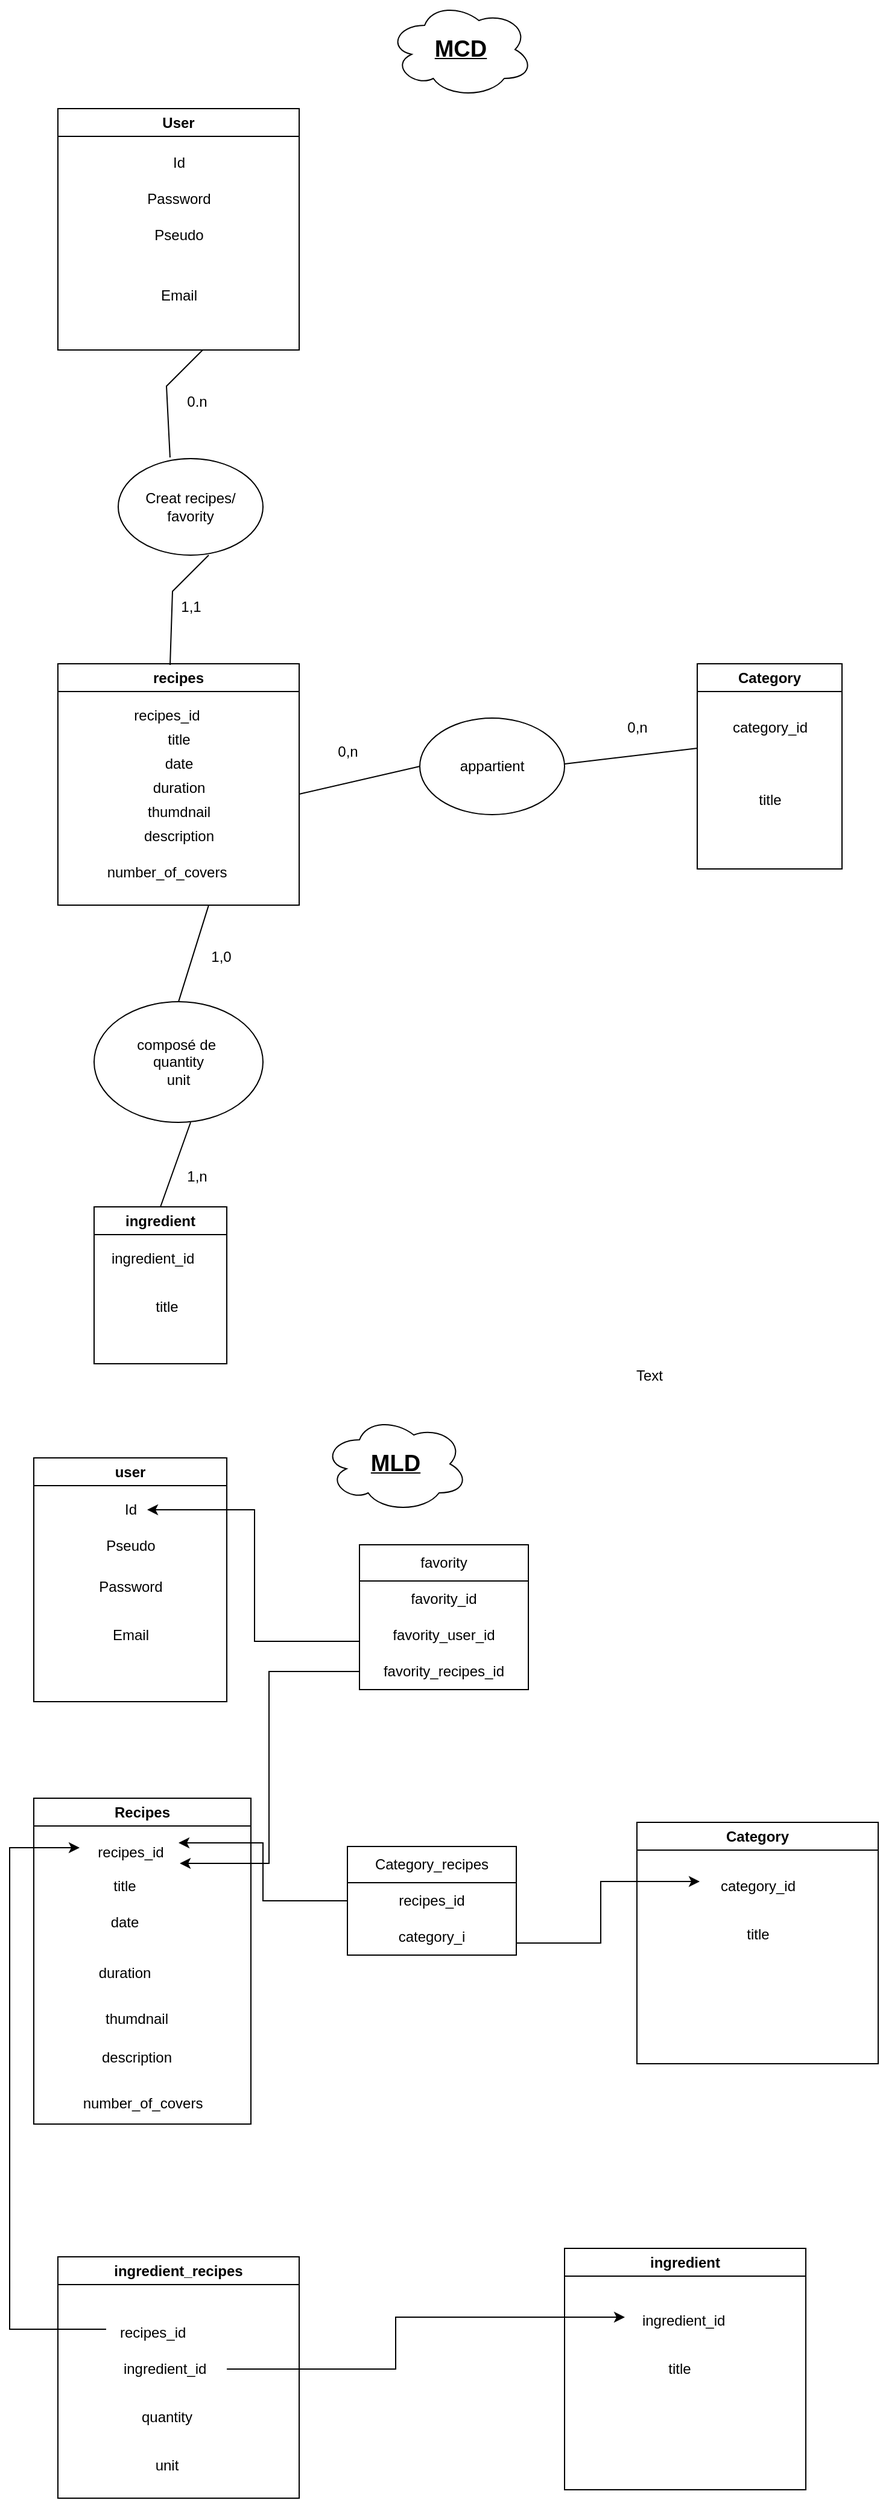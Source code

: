 <mxfile version="21.2.1" type="github">
  <diagram name="Page-1" id="wj9166zeu8E6wCw7k_po">
    <mxGraphModel dx="880" dy="1645" grid="1" gridSize="10" guides="1" tooltips="1" connect="1" arrows="1" fold="1" page="1" pageScale="1" pageWidth="827" pageHeight="1169" math="0" shadow="0">
      <root>
        <mxCell id="0" />
        <mxCell id="1" parent="0" />
        <mxCell id="bdfGBAIHHRgrsFEkhaWC-1" value="user" style="swimlane;whiteSpace=wrap;html=1;" vertex="1" parent="1">
          <mxGeometry x="60" y="38" width="160" height="202" as="geometry" />
        </mxCell>
        <mxCell id="bdfGBAIHHRgrsFEkhaWC-3" value="Pseudo" style="text;html=1;align=center;verticalAlign=middle;resizable=0;points=[];autosize=1;strokeColor=none;fillColor=none;" vertex="1" parent="bdfGBAIHHRgrsFEkhaWC-1">
          <mxGeometry x="50" y="58" width="60" height="30" as="geometry" />
        </mxCell>
        <mxCell id="bdfGBAIHHRgrsFEkhaWC-6" value="Password" style="text;html=1;align=center;verticalAlign=middle;resizable=0;points=[];autosize=1;strokeColor=none;fillColor=none;" vertex="1" parent="bdfGBAIHHRgrsFEkhaWC-1">
          <mxGeometry x="40" y="92" width="80" height="30" as="geometry" />
        </mxCell>
        <mxCell id="bdfGBAIHHRgrsFEkhaWC-2" value="Id" style="text;html=1;align=center;verticalAlign=middle;resizable=0;points=[];autosize=1;strokeColor=none;fillColor=none;" vertex="1" parent="bdfGBAIHHRgrsFEkhaWC-1">
          <mxGeometry x="65" y="28" width="30" height="30" as="geometry" />
        </mxCell>
        <mxCell id="bdfGBAIHHRgrsFEkhaWC-7" value="Email" style="text;html=1;align=center;verticalAlign=middle;resizable=0;points=[];autosize=1;strokeColor=none;fillColor=none;" vertex="1" parent="bdfGBAIHHRgrsFEkhaWC-1">
          <mxGeometry x="55" y="132" width="50" height="30" as="geometry" />
        </mxCell>
        <mxCell id="bdfGBAIHHRgrsFEkhaWC-8" value="Recipes" style="swimlane;whiteSpace=wrap;html=1;" vertex="1" parent="1">
          <mxGeometry x="60" y="320" width="180" height="270" as="geometry" />
        </mxCell>
        <mxCell id="bdfGBAIHHRgrsFEkhaWC-9" value="recipes_id" style="text;html=1;align=center;verticalAlign=middle;resizable=0;points=[];autosize=1;strokeColor=none;fillColor=none;" vertex="1" parent="bdfGBAIHHRgrsFEkhaWC-8">
          <mxGeometry x="40" y="30" width="80" height="30" as="geometry" />
        </mxCell>
        <mxCell id="bdfGBAIHHRgrsFEkhaWC-12" value="title" style="text;html=1;align=center;verticalAlign=middle;resizable=0;points=[];autosize=1;strokeColor=none;fillColor=none;" vertex="1" parent="bdfGBAIHHRgrsFEkhaWC-8">
          <mxGeometry x="55" y="58" width="40" height="30" as="geometry" />
        </mxCell>
        <mxCell id="bdfGBAIHHRgrsFEkhaWC-19" value="thumdnail" style="text;html=1;align=center;verticalAlign=middle;resizable=0;points=[];autosize=1;strokeColor=none;fillColor=none;" vertex="1" parent="bdfGBAIHHRgrsFEkhaWC-8">
          <mxGeometry x="45" y="168" width="80" height="30" as="geometry" />
        </mxCell>
        <mxCell id="bdfGBAIHHRgrsFEkhaWC-15" value="description" style="text;html=1;align=center;verticalAlign=middle;resizable=0;points=[];autosize=1;strokeColor=none;fillColor=none;" vertex="1" parent="bdfGBAIHHRgrsFEkhaWC-8">
          <mxGeometry x="45" y="200" width="80" height="30" as="geometry" />
        </mxCell>
        <mxCell id="bdfGBAIHHRgrsFEkhaWC-13" value="date" style="text;html=1;align=center;verticalAlign=middle;resizable=0;points=[];autosize=1;strokeColor=none;fillColor=none;" vertex="1" parent="bdfGBAIHHRgrsFEkhaWC-8">
          <mxGeometry x="50" y="88" width="50" height="30" as="geometry" />
        </mxCell>
        <mxCell id="bdfGBAIHHRgrsFEkhaWC-14" value="duration" style="text;html=1;align=center;verticalAlign=middle;resizable=0;points=[];autosize=1;strokeColor=none;fillColor=none;" vertex="1" parent="bdfGBAIHHRgrsFEkhaWC-8">
          <mxGeometry x="40" y="130" width="70" height="30" as="geometry" />
        </mxCell>
        <mxCell id="bdfGBAIHHRgrsFEkhaWC-20" value="number_of_covers" style="text;html=1;align=center;verticalAlign=middle;resizable=0;points=[];autosize=1;strokeColor=none;fillColor=none;" vertex="1" parent="1">
          <mxGeometry x="90" y="558" width="120" height="30" as="geometry" />
        </mxCell>
        <mxCell id="bdfGBAIHHRgrsFEkhaWC-21" value="Category" style="swimlane;whiteSpace=wrap;html=1;" vertex="1" parent="1">
          <mxGeometry x="560" y="340" width="200" height="200" as="geometry" />
        </mxCell>
        <mxCell id="bdfGBAIHHRgrsFEkhaWC-22" value="category_id" style="text;html=1;align=center;verticalAlign=middle;resizable=0;points=[];autosize=1;strokeColor=none;fillColor=none;" vertex="1" parent="1">
          <mxGeometry x="615" y="378" width="90" height="30" as="geometry" />
        </mxCell>
        <mxCell id="bdfGBAIHHRgrsFEkhaWC-23" value="title" style="text;html=1;align=center;verticalAlign=middle;resizable=0;points=[];autosize=1;strokeColor=none;fillColor=none;" vertex="1" parent="1">
          <mxGeometry x="640" y="418" width="40" height="30" as="geometry" />
        </mxCell>
        <mxCell id="bdfGBAIHHRgrsFEkhaWC-24" value="Category_recipes" style="swimlane;fontStyle=0;childLayout=stackLayout;horizontal=1;startSize=30;horizontalStack=0;resizeParent=1;resizeParentMax=0;resizeLast=0;collapsible=1;marginBottom=0;whiteSpace=wrap;html=1;" vertex="1" parent="1">
          <mxGeometry x="320" y="360" width="140" height="90" as="geometry" />
        </mxCell>
        <mxCell id="bdfGBAIHHRgrsFEkhaWC-25" value="recipes_id" style="text;strokeColor=none;fillColor=none;align=center;verticalAlign=middle;spacingLeft=4;spacingRight=4;overflow=hidden;points=[[0,0.5],[1,0.5]];portConstraint=eastwest;rotatable=0;whiteSpace=wrap;html=1;" vertex="1" parent="bdfGBAIHHRgrsFEkhaWC-24">
          <mxGeometry y="30" width="140" height="30" as="geometry" />
        </mxCell>
        <mxCell id="bdfGBAIHHRgrsFEkhaWC-26" value="category_i" style="text;strokeColor=none;fillColor=none;align=center;verticalAlign=middle;spacingLeft=4;spacingRight=4;overflow=hidden;points=[[0,0.5],[1,0.5]];portConstraint=eastwest;rotatable=0;whiteSpace=wrap;html=1;" vertex="1" parent="bdfGBAIHHRgrsFEkhaWC-24">
          <mxGeometry y="60" width="140" height="30" as="geometry" />
        </mxCell>
        <mxCell id="bdfGBAIHHRgrsFEkhaWC-28" style="edgeStyle=orthogonalEdgeStyle;rounded=0;orthogonalLoop=1;jettySize=auto;html=1;entryX=-0.033;entryY=0.367;entryDx=0;entryDy=0;entryPerimeter=0;" edge="1" parent="1" source="bdfGBAIHHRgrsFEkhaWC-26" target="bdfGBAIHHRgrsFEkhaWC-22">
          <mxGeometry relative="1" as="geometry">
            <Array as="points">
              <mxPoint x="530" y="440" />
              <mxPoint x="530" y="389" />
            </Array>
          </mxGeometry>
        </mxCell>
        <mxCell id="bdfGBAIHHRgrsFEkhaWC-29" style="edgeStyle=orthogonalEdgeStyle;rounded=0;orthogonalLoop=1;jettySize=auto;html=1;entryX=1;entryY=0.233;entryDx=0;entryDy=0;entryPerimeter=0;" edge="1" parent="1" source="bdfGBAIHHRgrsFEkhaWC-25" target="bdfGBAIHHRgrsFEkhaWC-9">
          <mxGeometry relative="1" as="geometry" />
        </mxCell>
        <mxCell id="bdfGBAIHHRgrsFEkhaWC-30" value="favority" style="swimlane;fontStyle=0;childLayout=stackLayout;horizontal=1;startSize=30;horizontalStack=0;resizeParent=1;resizeParentMax=0;resizeLast=0;collapsible=1;marginBottom=0;whiteSpace=wrap;html=1;" vertex="1" parent="1">
          <mxGeometry x="330" y="110" width="140" height="120" as="geometry" />
        </mxCell>
        <mxCell id="bdfGBAIHHRgrsFEkhaWC-31" value="favority_id" style="text;strokeColor=none;fillColor=none;align=center;verticalAlign=middle;spacingLeft=4;spacingRight=4;overflow=hidden;points=[[0,0.5],[1,0.5]];portConstraint=eastwest;rotatable=0;whiteSpace=wrap;html=1;" vertex="1" parent="bdfGBAIHHRgrsFEkhaWC-30">
          <mxGeometry y="30" width="140" height="30" as="geometry" />
        </mxCell>
        <mxCell id="bdfGBAIHHRgrsFEkhaWC-32" value="favority_user_id" style="text;strokeColor=none;fillColor=none;align=center;verticalAlign=middle;spacingLeft=4;spacingRight=4;overflow=hidden;points=[[0,0.5],[1,0.5]];portConstraint=eastwest;rotatable=0;whiteSpace=wrap;html=1;" vertex="1" parent="bdfGBAIHHRgrsFEkhaWC-30">
          <mxGeometry y="60" width="140" height="30" as="geometry" />
        </mxCell>
        <mxCell id="bdfGBAIHHRgrsFEkhaWC-33" value="favority_recipes_id" style="text;strokeColor=none;fillColor=none;align=center;verticalAlign=middle;spacingLeft=4;spacingRight=4;overflow=hidden;points=[[0,0.5],[1,0.5]];portConstraint=eastwest;rotatable=0;whiteSpace=wrap;html=1;" vertex="1" parent="bdfGBAIHHRgrsFEkhaWC-30">
          <mxGeometry y="90" width="140" height="30" as="geometry" />
        </mxCell>
        <mxCell id="bdfGBAIHHRgrsFEkhaWC-42" style="edgeStyle=orthogonalEdgeStyle;rounded=0;orthogonalLoop=1;jettySize=auto;html=1;entryX=-0.025;entryY=0.367;entryDx=0;entryDy=0;entryPerimeter=0;exitX=0;exitY=0.4;exitDx=0;exitDy=0;exitPerimeter=0;" edge="1" parent="1" source="bdfGBAIHHRgrsFEkhaWC-35" target="bdfGBAIHHRgrsFEkhaWC-9">
          <mxGeometry relative="1" as="geometry">
            <Array as="points">
              <mxPoint x="40" y="760" />
              <mxPoint x="40" y="361" />
            </Array>
          </mxGeometry>
        </mxCell>
        <mxCell id="bdfGBAIHHRgrsFEkhaWC-34" value="ingredient_recipes" style="swimlane;whiteSpace=wrap;html=1;" vertex="1" parent="1">
          <mxGeometry x="80" y="700" width="200" height="200" as="geometry" />
        </mxCell>
        <mxCell id="bdfGBAIHHRgrsFEkhaWC-35" value="recipes_id&amp;nbsp;" style="text;html=1;align=center;verticalAlign=middle;resizable=0;points=[];autosize=1;strokeColor=none;fillColor=none;" vertex="1" parent="1">
          <mxGeometry x="120" y="748" width="80" height="30" as="geometry" />
        </mxCell>
        <mxCell id="bdfGBAIHHRgrsFEkhaWC-43" style="edgeStyle=orthogonalEdgeStyle;rounded=0;orthogonalLoop=1;jettySize=auto;html=1;" edge="1" parent="1" source="bdfGBAIHHRgrsFEkhaWC-36" target="bdfGBAIHHRgrsFEkhaWC-40">
          <mxGeometry relative="1" as="geometry">
            <Array as="points">
              <mxPoint x="360" y="793" />
              <mxPoint x="360" y="750" />
            </Array>
          </mxGeometry>
        </mxCell>
        <mxCell id="bdfGBAIHHRgrsFEkhaWC-36" value="ingredient_id&amp;nbsp;" style="text;html=1;align=center;verticalAlign=middle;resizable=0;points=[];autosize=1;strokeColor=none;fillColor=none;" vertex="1" parent="1">
          <mxGeometry x="120" y="778" width="100" height="30" as="geometry" />
        </mxCell>
        <mxCell id="bdfGBAIHHRgrsFEkhaWC-37" value="quantity" style="text;html=1;align=center;verticalAlign=middle;resizable=0;points=[];autosize=1;strokeColor=none;fillColor=none;" vertex="1" parent="1">
          <mxGeometry x="135" y="818" width="70" height="30" as="geometry" />
        </mxCell>
        <mxCell id="bdfGBAIHHRgrsFEkhaWC-38" value="unit" style="text;html=1;align=center;verticalAlign=middle;resizable=0;points=[];autosize=1;strokeColor=none;fillColor=none;" vertex="1" parent="1">
          <mxGeometry x="150" y="858" width="40" height="30" as="geometry" />
        </mxCell>
        <mxCell id="bdfGBAIHHRgrsFEkhaWC-39" value="ingredient" style="swimlane;whiteSpace=wrap;html=1;" vertex="1" parent="1">
          <mxGeometry x="500" y="693" width="200" height="200" as="geometry" />
        </mxCell>
        <mxCell id="bdfGBAIHHRgrsFEkhaWC-41" value="title" style="text;html=1;align=center;verticalAlign=middle;resizable=0;points=[];autosize=1;strokeColor=none;fillColor=none;" vertex="1" parent="bdfGBAIHHRgrsFEkhaWC-39">
          <mxGeometry x="75" y="85" width="40" height="30" as="geometry" />
        </mxCell>
        <mxCell id="bdfGBAIHHRgrsFEkhaWC-40" value="ingredient_id&amp;nbsp;" style="text;html=1;align=center;verticalAlign=middle;resizable=0;points=[];autosize=1;strokeColor=none;fillColor=none;" vertex="1" parent="1">
          <mxGeometry x="550" y="738" width="100" height="30" as="geometry" />
        </mxCell>
        <mxCell id="bdfGBAIHHRgrsFEkhaWC-44" style="edgeStyle=orthogonalEdgeStyle;rounded=0;orthogonalLoop=1;jettySize=auto;html=1;entryX=0.967;entryY=0.5;entryDx=0;entryDy=0;entryPerimeter=0;" edge="1" parent="1" source="bdfGBAIHHRgrsFEkhaWC-32" target="bdfGBAIHHRgrsFEkhaWC-2">
          <mxGeometry relative="1" as="geometry">
            <Array as="points">
              <mxPoint x="243" y="190" />
              <mxPoint x="243" y="81" />
            </Array>
          </mxGeometry>
        </mxCell>
        <mxCell id="bdfGBAIHHRgrsFEkhaWC-45" style="edgeStyle=orthogonalEdgeStyle;rounded=0;orthogonalLoop=1;jettySize=auto;html=1;entryX=1.013;entryY=0.8;entryDx=0;entryDy=0;entryPerimeter=0;" edge="1" parent="1" source="bdfGBAIHHRgrsFEkhaWC-33" target="bdfGBAIHHRgrsFEkhaWC-9">
          <mxGeometry relative="1" as="geometry" />
        </mxCell>
        <mxCell id="bdfGBAIHHRgrsFEkhaWC-49" value="&lt;b&gt;&lt;u&gt;&lt;font style=&quot;font-size: 19px;&quot;&gt;MLD&lt;/font&gt;&lt;/u&gt;&lt;/b&gt;" style="ellipse;shape=cloud;whiteSpace=wrap;html=1;" vertex="1" parent="1">
          <mxGeometry x="300" y="3" width="120" height="80" as="geometry" />
        </mxCell>
        <mxCell id="bdfGBAIHHRgrsFEkhaWC-50" value="Text" style="text;html=1;align=center;verticalAlign=middle;resizable=0;points=[];autosize=1;strokeColor=none;fillColor=none;" vertex="1" parent="1">
          <mxGeometry x="545" y="-45" width="50" height="30" as="geometry" />
        </mxCell>
        <mxCell id="bdfGBAIHHRgrsFEkhaWC-51" value="&lt;b&gt;&lt;u&gt;&lt;font style=&quot;font-size: 19px;&quot;&gt;MCD&lt;/font&gt;&lt;/u&gt;&lt;/b&gt;" style="ellipse;shape=cloud;whiteSpace=wrap;html=1;" vertex="1" parent="1">
          <mxGeometry x="354" y="-1169" width="120" height="80" as="geometry" />
        </mxCell>
        <mxCell id="bdfGBAIHHRgrsFEkhaWC-52" value="User" style="swimlane;whiteSpace=wrap;html=1;" vertex="1" parent="1">
          <mxGeometry x="80" y="-1080" width="200" height="200" as="geometry" />
        </mxCell>
        <mxCell id="bdfGBAIHHRgrsFEkhaWC-55" value="Password" style="text;html=1;align=center;verticalAlign=middle;resizable=0;points=[];autosize=1;strokeColor=none;fillColor=none;" vertex="1" parent="bdfGBAIHHRgrsFEkhaWC-52">
          <mxGeometry x="60" y="60" width="80" height="30" as="geometry" />
        </mxCell>
        <mxCell id="bdfGBAIHHRgrsFEkhaWC-53" value="Id" style="text;html=1;align=center;verticalAlign=middle;resizable=0;points=[];autosize=1;strokeColor=none;fillColor=none;" vertex="1" parent="bdfGBAIHHRgrsFEkhaWC-52">
          <mxGeometry x="85" y="30" width="30" height="30" as="geometry" />
        </mxCell>
        <mxCell id="bdfGBAIHHRgrsFEkhaWC-54" value="Pseudo" style="text;html=1;align=center;verticalAlign=middle;resizable=0;points=[];autosize=1;strokeColor=none;fillColor=none;" vertex="1" parent="bdfGBAIHHRgrsFEkhaWC-52">
          <mxGeometry x="70" y="90" width="60" height="30" as="geometry" />
        </mxCell>
        <mxCell id="bdfGBAIHHRgrsFEkhaWC-56" value="Email" style="text;html=1;align=center;verticalAlign=middle;resizable=0;points=[];autosize=1;strokeColor=none;fillColor=none;" vertex="1" parent="bdfGBAIHHRgrsFEkhaWC-52">
          <mxGeometry x="75" y="140" width="50" height="30" as="geometry" />
        </mxCell>
        <mxCell id="bdfGBAIHHRgrsFEkhaWC-58" value="Creat recipes/&lt;br&gt;favority" style="ellipse;whiteSpace=wrap;html=1;" vertex="1" parent="1">
          <mxGeometry x="130" y="-790" width="120" height="80" as="geometry" />
        </mxCell>
        <mxCell id="bdfGBAIHHRgrsFEkhaWC-59" value="" style="endArrow=none;html=1;rounded=0;exitX=0.358;exitY=-0.012;exitDx=0;exitDy=0;exitPerimeter=0;" edge="1" parent="1" source="bdfGBAIHHRgrsFEkhaWC-58">
          <mxGeometry width="50" height="50" relative="1" as="geometry">
            <mxPoint x="150" y="-830" as="sourcePoint" />
            <mxPoint x="200" y="-880" as="targetPoint" />
            <Array as="points">
              <mxPoint x="170" y="-850" />
            </Array>
          </mxGeometry>
        </mxCell>
        <mxCell id="bdfGBAIHHRgrsFEkhaWC-60" value="0.n" style="text;html=1;align=center;verticalAlign=middle;resizable=0;points=[];autosize=1;strokeColor=none;fillColor=none;" vertex="1" parent="1">
          <mxGeometry x="175" y="-852" width="40" height="30" as="geometry" />
        </mxCell>
        <mxCell id="bdfGBAIHHRgrsFEkhaWC-61" value="recipes" style="swimlane;whiteSpace=wrap;html=1;" vertex="1" parent="1">
          <mxGeometry x="80" y="-620" width="200" height="200" as="geometry" />
        </mxCell>
        <mxCell id="bdfGBAIHHRgrsFEkhaWC-62" value="" style="endArrow=none;html=1;rounded=0;exitX=0.465;exitY=0.005;exitDx=0;exitDy=0;exitPerimeter=0;" edge="1" parent="1" source="bdfGBAIHHRgrsFEkhaWC-61">
          <mxGeometry width="50" height="50" relative="1" as="geometry">
            <mxPoint x="155" y="-660" as="sourcePoint" />
            <mxPoint x="205" y="-710" as="targetPoint" />
            <Array as="points">
              <mxPoint x="175" y="-680" />
            </Array>
          </mxGeometry>
        </mxCell>
        <mxCell id="bdfGBAIHHRgrsFEkhaWC-63" value="1,1" style="text;html=1;align=center;verticalAlign=middle;resizable=0;points=[];autosize=1;strokeColor=none;fillColor=none;" vertex="1" parent="1">
          <mxGeometry x="170" y="-682" width="40" height="30" as="geometry" />
        </mxCell>
        <mxCell id="bdfGBAIHHRgrsFEkhaWC-64" value="recipes_id" style="text;html=1;align=center;verticalAlign=middle;resizable=0;points=[];autosize=1;strokeColor=none;fillColor=none;" vertex="1" parent="1">
          <mxGeometry x="130" y="-592" width="80" height="30" as="geometry" />
        </mxCell>
        <mxCell id="bdfGBAIHHRgrsFEkhaWC-67" value="title" style="text;html=1;align=center;verticalAlign=middle;resizable=0;points=[];autosize=1;strokeColor=none;fillColor=none;" vertex="1" parent="1">
          <mxGeometry x="160" y="-572" width="40" height="30" as="geometry" />
        </mxCell>
        <mxCell id="bdfGBAIHHRgrsFEkhaWC-68" value="date" style="text;html=1;align=center;verticalAlign=middle;resizable=0;points=[];autosize=1;strokeColor=none;fillColor=none;" vertex="1" parent="1">
          <mxGeometry x="155" y="-552" width="50" height="30" as="geometry" />
        </mxCell>
        <mxCell id="bdfGBAIHHRgrsFEkhaWC-69" value="duration" style="text;html=1;align=center;verticalAlign=middle;resizable=0;points=[];autosize=1;strokeColor=none;fillColor=none;" vertex="1" parent="1">
          <mxGeometry x="145" y="-532" width="70" height="30" as="geometry" />
        </mxCell>
        <mxCell id="bdfGBAIHHRgrsFEkhaWC-70" value="thumdnail" style="text;html=1;align=center;verticalAlign=middle;resizable=0;points=[];autosize=1;strokeColor=none;fillColor=none;" vertex="1" parent="1">
          <mxGeometry x="140" y="-512" width="80" height="30" as="geometry" />
        </mxCell>
        <mxCell id="bdfGBAIHHRgrsFEkhaWC-71" value="description" style="text;html=1;align=center;verticalAlign=middle;resizable=0;points=[];autosize=1;strokeColor=none;fillColor=none;" vertex="1" parent="1">
          <mxGeometry x="140" y="-492" width="80" height="30" as="geometry" />
        </mxCell>
        <mxCell id="bdfGBAIHHRgrsFEkhaWC-72" value="number_of_covers" style="text;html=1;align=center;verticalAlign=middle;resizable=0;points=[];autosize=1;strokeColor=none;fillColor=none;" vertex="1" parent="1">
          <mxGeometry x="110" y="-462" width="120" height="30" as="geometry" />
        </mxCell>
        <mxCell id="bdfGBAIHHRgrsFEkhaWC-73" value="composé de&amp;nbsp;&lt;br&gt;quantity&lt;br&gt;unit" style="ellipse;whiteSpace=wrap;html=1;" vertex="1" parent="1">
          <mxGeometry x="110" y="-340" width="140" height="100" as="geometry" />
        </mxCell>
        <mxCell id="bdfGBAIHHRgrsFEkhaWC-74" value="" style="endArrow=none;html=1;rounded=0;exitX=0.5;exitY=0;exitDx=0;exitDy=0;" edge="1" parent="1" source="bdfGBAIHHRgrsFEkhaWC-73">
          <mxGeometry width="50" height="50" relative="1" as="geometry">
            <mxPoint x="155" y="-370" as="sourcePoint" />
            <mxPoint x="205" y="-420" as="targetPoint" />
          </mxGeometry>
        </mxCell>
        <mxCell id="bdfGBAIHHRgrsFEkhaWC-75" value="ingredient" style="swimlane;whiteSpace=wrap;html=1;" vertex="1" parent="1">
          <mxGeometry x="110" y="-170" width="110" height="130" as="geometry" />
        </mxCell>
        <mxCell id="bdfGBAIHHRgrsFEkhaWC-76" value="ingredient_id&amp;nbsp;" style="text;html=1;align=center;verticalAlign=middle;resizable=0;points=[];autosize=1;strokeColor=none;fillColor=none;" vertex="1" parent="1">
          <mxGeometry x="110" y="-142" width="100" height="30" as="geometry" />
        </mxCell>
        <mxCell id="bdfGBAIHHRgrsFEkhaWC-77" value="title" style="text;html=1;align=center;verticalAlign=middle;resizable=0;points=[];autosize=1;strokeColor=none;fillColor=none;" vertex="1" parent="1">
          <mxGeometry x="150" y="-102" width="40" height="30" as="geometry" />
        </mxCell>
        <mxCell id="bdfGBAIHHRgrsFEkhaWC-78" value="" style="endArrow=none;html=1;rounded=0;exitX=0.5;exitY=0;exitDx=0;exitDy=0;" edge="1" parent="1" source="bdfGBAIHHRgrsFEkhaWC-75">
          <mxGeometry width="50" height="50" relative="1" as="geometry">
            <mxPoint x="140" y="-190" as="sourcePoint" />
            <mxPoint x="190" y="-240" as="targetPoint" />
          </mxGeometry>
        </mxCell>
        <mxCell id="bdfGBAIHHRgrsFEkhaWC-79" value="1,0" style="text;html=1;align=center;verticalAlign=middle;resizable=0;points=[];autosize=1;strokeColor=none;fillColor=none;" vertex="1" parent="1">
          <mxGeometry x="195" y="-392" width="40" height="30" as="geometry" />
        </mxCell>
        <mxCell id="bdfGBAIHHRgrsFEkhaWC-80" value="1,n" style="text;html=1;align=center;verticalAlign=middle;resizable=0;points=[];autosize=1;strokeColor=none;fillColor=none;" vertex="1" parent="1">
          <mxGeometry x="175" y="-210" width="40" height="30" as="geometry" />
        </mxCell>
        <mxCell id="bdfGBAIHHRgrsFEkhaWC-81" value="appartient" style="ellipse;whiteSpace=wrap;html=1;" vertex="1" parent="1">
          <mxGeometry x="380" y="-575" width="120" height="80" as="geometry" />
        </mxCell>
        <mxCell id="bdfGBAIHHRgrsFEkhaWC-83" value="Category" style="swimlane;whiteSpace=wrap;html=1;" vertex="1" parent="1">
          <mxGeometry x="610" y="-620" width="120" height="170" as="geometry" />
        </mxCell>
        <mxCell id="bdfGBAIHHRgrsFEkhaWC-84" value="category_id" style="text;html=1;align=center;verticalAlign=middle;resizable=0;points=[];autosize=1;strokeColor=none;fillColor=none;" vertex="1" parent="1">
          <mxGeometry x="625" y="-582" width="90" height="30" as="geometry" />
        </mxCell>
        <mxCell id="bdfGBAIHHRgrsFEkhaWC-85" value="title" style="text;html=1;align=center;verticalAlign=middle;resizable=0;points=[];autosize=1;strokeColor=none;fillColor=none;" vertex="1" parent="1">
          <mxGeometry x="650" y="-522" width="40" height="30" as="geometry" />
        </mxCell>
        <mxCell id="bdfGBAIHHRgrsFEkhaWC-87" value="" style="endArrow=none;html=1;rounded=0;entryX=0;entryY=0.5;entryDx=0;entryDy=0;" edge="1" parent="1" target="bdfGBAIHHRgrsFEkhaWC-81">
          <mxGeometry width="50" height="50" relative="1" as="geometry">
            <mxPoint x="280" y="-512" as="sourcePoint" />
            <mxPoint x="330" y="-562" as="targetPoint" />
          </mxGeometry>
        </mxCell>
        <mxCell id="bdfGBAIHHRgrsFEkhaWC-88" value="0,n" style="text;html=1;align=center;verticalAlign=middle;resizable=0;points=[];autosize=1;strokeColor=none;fillColor=none;" vertex="1" parent="1">
          <mxGeometry x="300" y="-562" width="40" height="30" as="geometry" />
        </mxCell>
        <mxCell id="bdfGBAIHHRgrsFEkhaWC-89" value="" style="endArrow=none;html=1;rounded=0;" edge="1" parent="1">
          <mxGeometry width="50" height="50" relative="1" as="geometry">
            <mxPoint x="500" y="-537" as="sourcePoint" />
            <mxPoint x="610" y="-550" as="targetPoint" />
          </mxGeometry>
        </mxCell>
        <mxCell id="bdfGBAIHHRgrsFEkhaWC-90" value="0,n" style="text;html=1;align=center;verticalAlign=middle;resizable=0;points=[];autosize=1;strokeColor=none;fillColor=none;" vertex="1" parent="1">
          <mxGeometry x="540" y="-582" width="40" height="30" as="geometry" />
        </mxCell>
      </root>
    </mxGraphModel>
  </diagram>
</mxfile>
